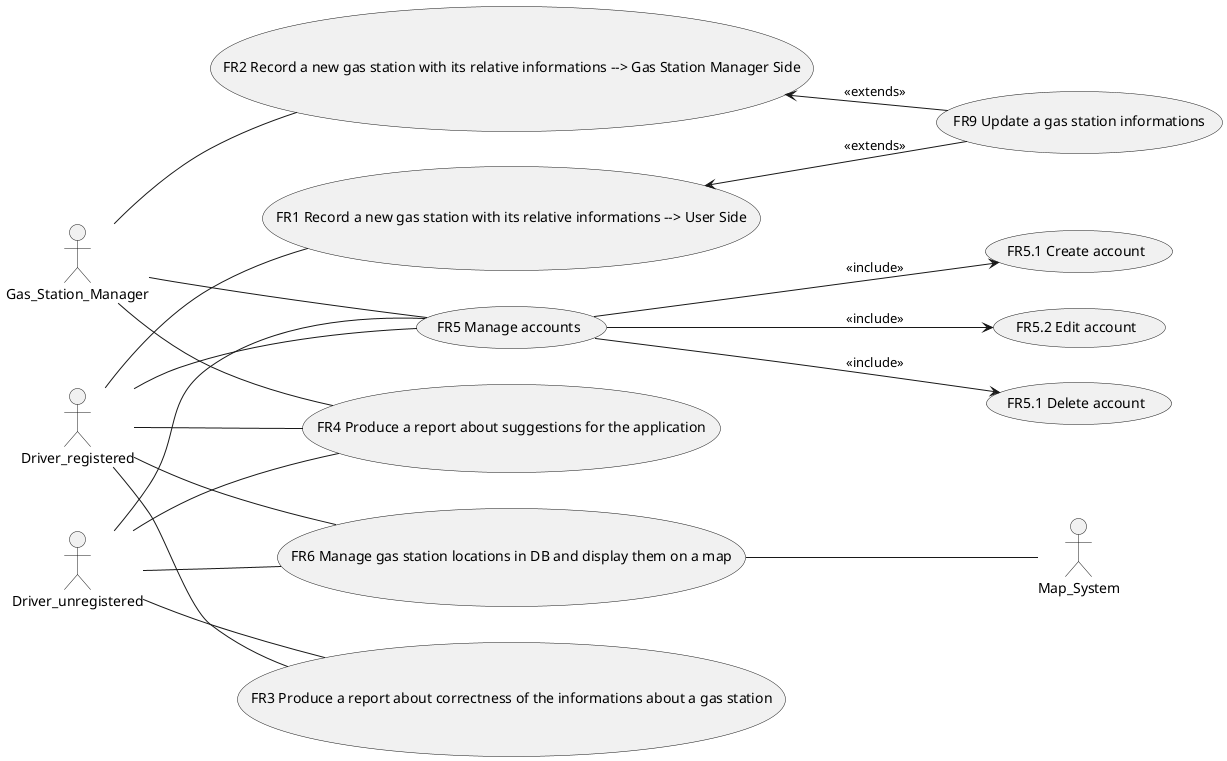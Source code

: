 @startuml
left to right direction
actor Gas_Station_Manager as gsm
actor Map_System as ms
actor Driver_registered as drvR
actor Driver_unregistered as drvUR
drvR -- (FR1 Record a new gas station with its relative informations --> User Side)
(FR1 Record a new gas station with its relative informations --> User Side) <-- (FR9 Update a gas station informations) : <<extends>>
gsm -- (FR2 Record a new gas station with its relative informations --> Gas Station Manager Side)
(FR2 Record a new gas station with its relative informations --> Gas Station Manager Side) <-- (FR9 Update a gas station informations) : <<extends>>
drvR -- (FR3 Produce a report about correctness of the informations about a gas station)
drvUR -- (FR3 Produce a report about correctness of the informations about a gas station)
drvR -- (FR4 Produce a report about suggestions for the application)
drvUR -- (FR4 Produce a report about suggestions for the application)
gsm -- (FR4 Produce a report about suggestions for the application)
drvR -- (FR5 Manage accounts)
drvUR -- (FR5 Manage accounts)
gsm -- (FR5 Manage accounts)
(FR5 Manage accounts) --> (FR5.1 Create account) :<<include>>
(FR5 Manage accounts) --> (FR5.2 Edit account) :<<include>>
(FR5 Manage accounts) --> (FR5.1 Delete account) :<<include>>
drvR -- (FR6 Manage gas station locations in DB and display them on a map)
drvUR -- (FR6 Manage gas station locations in DB and display them on a map)
(FR6 Manage gas station locations in DB and display them on a map) -- ms
@enduml
